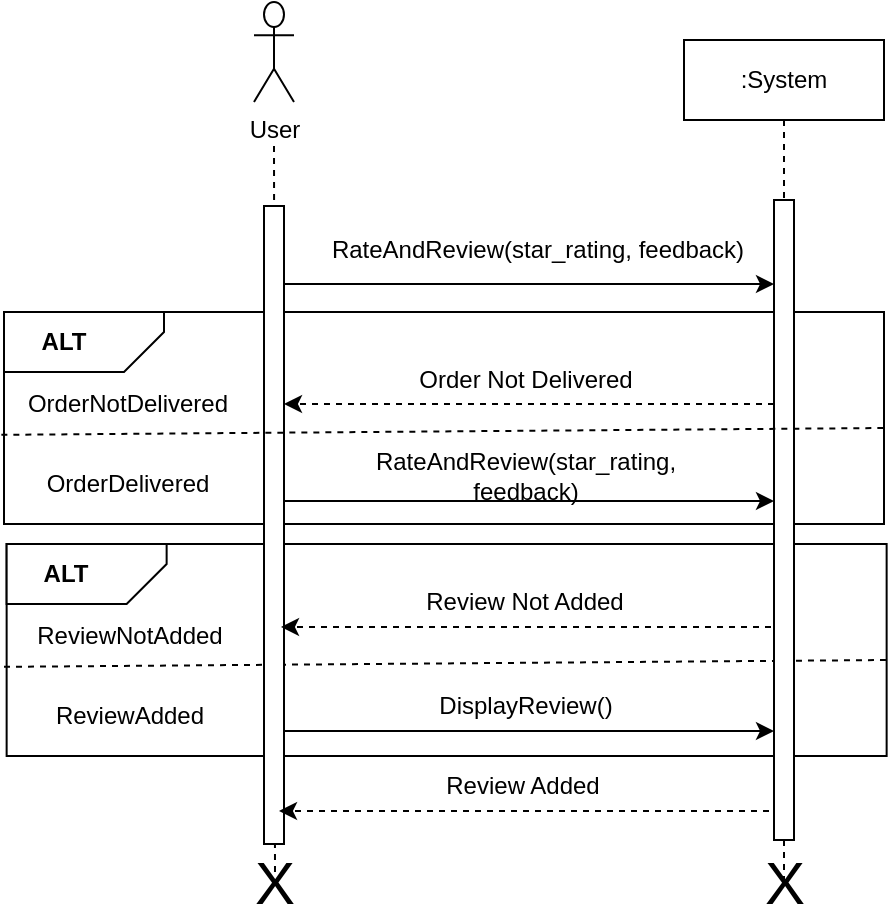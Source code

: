 <mxfile version="22.0.6" type="device">
  <diagram name="Page-1" id="dmp6D1WtD1IJ-CD5K-uT">
    <mxGraphModel dx="875" dy="445" grid="1" gridSize="10" guides="1" tooltips="1" connect="1" arrows="1" fold="1" page="1" pageScale="1" pageWidth="850" pageHeight="1100" math="0" shadow="0">
      <root>
        <mxCell id="0" />
        <mxCell id="1" parent="0" />
        <mxCell id="QWW1t87sb8K7O7vCiJtj-22" value="" style="rounded=0;whiteSpace=wrap;html=1;imageHeight=29;" vertex="1" parent="1">
          <mxGeometry x="211.32" y="340" width="440" height="106" as="geometry" />
        </mxCell>
        <mxCell id="QWW1t87sb8K7O7vCiJtj-23" value="" style="endArrow=none;dashed=1;html=1;rounded=0;exitX=-0.003;exitY=0.634;exitDx=0;exitDy=0;exitPerimeter=0;" edge="1" parent="1">
          <mxGeometry width="50" height="50" relative="1" as="geometry">
            <mxPoint x="210.0" y="401.42" as="sourcePoint" />
            <mxPoint x="651.32" y="398" as="targetPoint" />
          </mxGeometry>
        </mxCell>
        <mxCell id="QWW1t87sb8K7O7vCiJtj-24" value="" style="verticalLabelPosition=bottom;verticalAlign=top;html=1;shape=card;whiteSpace=wrap;size=20;arcSize=12;rotation=-180;" vertex="1" parent="1">
          <mxGeometry x="211.32" y="340" width="80" height="30" as="geometry" />
        </mxCell>
        <mxCell id="QWW1t87sb8K7O7vCiJtj-25" value="&lt;b&gt;ALT&lt;/b&gt;" style="text;strokeColor=none;align=center;fillColor=none;html=1;verticalAlign=middle;whiteSpace=wrap;rounded=0;" vertex="1" parent="1">
          <mxGeometry x="211.32" y="340" width="60" height="30" as="geometry" />
        </mxCell>
        <mxCell id="QWW1t87sb8K7O7vCiJtj-26" value="ReviewNotAdded" style="text;strokeColor=none;align=center;fillColor=none;html=1;verticalAlign=middle;whiteSpace=wrap;rounded=0;" vertex="1" parent="1">
          <mxGeometry x="219.32" y="371" width="108" height="30" as="geometry" />
        </mxCell>
        <mxCell id="QWW1t87sb8K7O7vCiJtj-27" value="ReviewAdded" style="text;strokeColor=none;align=center;fillColor=none;html=1;verticalAlign=middle;whiteSpace=wrap;rounded=0;" vertex="1" parent="1">
          <mxGeometry x="219.32" y="411" width="108" height="30" as="geometry" />
        </mxCell>
        <mxCell id="QWW1t87sb8K7O7vCiJtj-1" value="" style="endArrow=none;dashed=1;html=1;rounded=0;exitX=0.5;exitY=0;exitDx=0;exitDy=0;" edge="1" parent="1" source="QWW1t87sb8K7O7vCiJtj-18">
          <mxGeometry width="50" height="50" relative="1" as="geometry">
            <mxPoint x="345" y="420" as="sourcePoint" />
            <mxPoint x="345" y="140" as="targetPoint" />
          </mxGeometry>
        </mxCell>
        <mxCell id="QWW1t87sb8K7O7vCiJtj-2" value="" style="rounded=0;whiteSpace=wrap;html=1;imageHeight=29;" vertex="1" parent="1">
          <mxGeometry x="210" y="224" width="440" height="106" as="geometry" />
        </mxCell>
        <mxCell id="QWW1t87sb8K7O7vCiJtj-3" value=":System" style="shape=umlLifeline;perimeter=lifelinePerimeter;whiteSpace=wrap;html=1;container=0;dropTarget=0;collapsible=0;recursiveResize=0;outlineConnect=0;portConstraint=eastwest;newEdgeStyle={&quot;edgeStyle&quot;:&quot;elbowEdgeStyle&quot;,&quot;elbow&quot;:&quot;vertical&quot;,&quot;curved&quot;:0,&quot;rounded&quot;:0};" vertex="1" parent="1">
          <mxGeometry x="550" y="88" width="100" height="422" as="geometry" />
        </mxCell>
        <mxCell id="QWW1t87sb8K7O7vCiJtj-4" value="" style="html=1;points=[];perimeter=orthogonalPerimeter;outlineConnect=0;targetShapes=umlLifeline;portConstraint=eastwest;newEdgeStyle={&quot;edgeStyle&quot;:&quot;elbowEdgeStyle&quot;,&quot;elbow&quot;:&quot;vertical&quot;,&quot;curved&quot;:0,&quot;rounded&quot;:0};" vertex="1" parent="QWW1t87sb8K7O7vCiJtj-3">
          <mxGeometry x="45" y="80" width="10" height="320" as="geometry" />
        </mxCell>
        <mxCell id="QWW1t87sb8K7O7vCiJtj-5" value="User" style="shape=umlActor;verticalLabelPosition=bottom;verticalAlign=top;html=1;outlineConnect=0;" vertex="1" parent="1">
          <mxGeometry x="335" y="69" width="20" height="50" as="geometry" />
        </mxCell>
        <mxCell id="QWW1t87sb8K7O7vCiJtj-6" value="" style="html=1;points=[];perimeter=orthogonalPerimeter;outlineConnect=0;targetShapes=umlLifeline;portConstraint=eastwest;newEdgeStyle={&quot;edgeStyle&quot;:&quot;elbowEdgeStyle&quot;,&quot;elbow&quot;:&quot;vertical&quot;,&quot;curved&quot;:0,&quot;rounded&quot;:0};" vertex="1" parent="1">
          <mxGeometry x="340" y="171" width="10" height="319" as="geometry" />
        </mxCell>
        <mxCell id="QWW1t87sb8K7O7vCiJtj-7" value="" style="endArrow=classic;html=1;rounded=0;" edge="1" parent="1" target="QWW1t87sb8K7O7vCiJtj-4">
          <mxGeometry width="50" height="50" relative="1" as="geometry">
            <mxPoint x="350" y="210" as="sourcePoint" />
            <mxPoint x="510" y="210" as="targetPoint" />
          </mxGeometry>
        </mxCell>
        <mxCell id="QWW1t87sb8K7O7vCiJtj-8" value="" style="html=1;labelBackgroundColor=#ffffff;startArrow=none;startFill=0;startSize=6;endArrow=classic;endFill=1;endSize=6;jettySize=auto;orthogonalLoop=1;strokeWidth=1;dashed=1;fontSize=14;rounded=0;" edge="1" parent="1">
          <mxGeometry width="60" height="60" relative="1" as="geometry">
            <mxPoint x="595" y="270" as="sourcePoint" />
            <mxPoint x="350" y="270" as="targetPoint" />
          </mxGeometry>
        </mxCell>
        <mxCell id="QWW1t87sb8K7O7vCiJtj-9" value="RateAndReview(star_rating, feedback)" style="text;strokeColor=none;align=center;fillColor=none;html=1;verticalAlign=middle;whiteSpace=wrap;rounded=0;" vertex="1" parent="1">
          <mxGeometry x="357" y="178" width="240" height="30" as="geometry" />
        </mxCell>
        <mxCell id="QWW1t87sb8K7O7vCiJtj-10" value="Order Not Delivered" style="text;strokeColor=none;align=center;fillColor=none;html=1;verticalAlign=middle;whiteSpace=wrap;rounded=0;" vertex="1" parent="1">
          <mxGeometry x="396" y="242.5" width="150" height="30" as="geometry" />
        </mxCell>
        <mxCell id="QWW1t87sb8K7O7vCiJtj-11" value="" style="endArrow=none;dashed=1;html=1;rounded=0;exitX=-0.003;exitY=0.634;exitDx=0;exitDy=0;exitPerimeter=0;" edge="1" parent="1">
          <mxGeometry width="50" height="50" relative="1" as="geometry">
            <mxPoint x="208.68" y="285.42" as="sourcePoint" />
            <mxPoint x="650" y="282" as="targetPoint" />
          </mxGeometry>
        </mxCell>
        <mxCell id="QWW1t87sb8K7O7vCiJtj-12" value="" style="verticalLabelPosition=bottom;verticalAlign=top;html=1;shape=card;whiteSpace=wrap;size=20;arcSize=12;rotation=-180;" vertex="1" parent="1">
          <mxGeometry x="210" y="224" width="80" height="30" as="geometry" />
        </mxCell>
        <mxCell id="QWW1t87sb8K7O7vCiJtj-13" value="&lt;b&gt;ALT&lt;/b&gt;" style="text;strokeColor=none;align=center;fillColor=none;html=1;verticalAlign=middle;whiteSpace=wrap;rounded=0;" vertex="1" parent="1">
          <mxGeometry x="210" y="224" width="60" height="30" as="geometry" />
        </mxCell>
        <mxCell id="QWW1t87sb8K7O7vCiJtj-14" value="OrderNotDelivered" style="text;strokeColor=none;align=center;fillColor=none;html=1;verticalAlign=middle;whiteSpace=wrap;rounded=0;" vertex="1" parent="1">
          <mxGeometry x="218" y="255" width="108" height="30" as="geometry" />
        </mxCell>
        <mxCell id="QWW1t87sb8K7O7vCiJtj-15" value="" style="html=1;labelBackgroundColor=#ffffff;startArrow=none;startFill=0;startSize=6;endArrow=classic;endFill=1;endSize=6;jettySize=auto;orthogonalLoop=1;strokeWidth=1;dashed=1;fontSize=14;rounded=0;" edge="1" parent="1">
          <mxGeometry width="60" height="60" relative="1" as="geometry">
            <mxPoint x="593.5" y="381.5" as="sourcePoint" />
            <mxPoint x="348.5" y="381.5" as="targetPoint" />
          </mxGeometry>
        </mxCell>
        <mxCell id="QWW1t87sb8K7O7vCiJtj-16" value="Review Not Added" style="text;strokeColor=none;align=center;fillColor=none;html=1;verticalAlign=middle;whiteSpace=wrap;rounded=0;" vertex="1" parent="1">
          <mxGeometry x="403.75" y="354" width="132.5" height="30" as="geometry" />
        </mxCell>
        <mxCell id="QWW1t87sb8K7O7vCiJtj-17" value="OrderDelivered" style="text;strokeColor=none;align=center;fillColor=none;html=1;verticalAlign=middle;whiteSpace=wrap;rounded=0;" vertex="1" parent="1">
          <mxGeometry x="218" y="295" width="108" height="30" as="geometry" />
        </mxCell>
        <mxCell id="QWW1t87sb8K7O7vCiJtj-18" value="&lt;font style=&quot;font-size: 30px;&quot;&gt;X&lt;/font&gt;" style="text;strokeColor=none;align=center;fillColor=none;html=1;verticalAlign=middle;whiteSpace=wrap;rounded=0;" vertex="1" parent="1">
          <mxGeometry x="332" y="504.01" width="27" height="10" as="geometry" />
        </mxCell>
        <mxCell id="QWW1t87sb8K7O7vCiJtj-19" value="&lt;font style=&quot;font-size: 30px;&quot;&gt;X&lt;/font&gt;" style="text;strokeColor=none;align=center;fillColor=none;html=1;verticalAlign=middle;whiteSpace=wrap;rounded=0;" vertex="1" parent="1">
          <mxGeometry x="587" y="504.29" width="27" height="10" as="geometry" />
        </mxCell>
        <mxCell id="QWW1t87sb8K7O7vCiJtj-20" value="RateAndReview(star_rating, feedback)" style="text;strokeColor=none;align=center;fillColor=none;html=1;verticalAlign=middle;whiteSpace=wrap;rounded=0;" vertex="1" parent="1">
          <mxGeometry x="396" y="291" width="150" height="30" as="geometry" />
        </mxCell>
        <mxCell id="QWW1t87sb8K7O7vCiJtj-21" value="" style="endArrow=classic;html=1;rounded=0;" edge="1" parent="1">
          <mxGeometry width="50" height="50" relative="1" as="geometry">
            <mxPoint x="350" y="318.5" as="sourcePoint" />
            <mxPoint x="595" y="318.5" as="targetPoint" />
          </mxGeometry>
        </mxCell>
        <mxCell id="QWW1t87sb8K7O7vCiJtj-28" value="DisplayReview()" style="text;strokeColor=none;align=center;fillColor=none;html=1;verticalAlign=middle;whiteSpace=wrap;rounded=0;" vertex="1" parent="1">
          <mxGeometry x="396" y="406" width="150" height="30" as="geometry" />
        </mxCell>
        <mxCell id="QWW1t87sb8K7O7vCiJtj-29" value="" style="endArrow=classic;html=1;rounded=0;" edge="1" parent="1">
          <mxGeometry width="50" height="50" relative="1" as="geometry">
            <mxPoint x="350" y="433.5" as="sourcePoint" />
            <mxPoint x="595" y="433.5" as="targetPoint" />
          </mxGeometry>
        </mxCell>
        <mxCell id="QWW1t87sb8K7O7vCiJtj-30" value="" style="html=1;labelBackgroundColor=#ffffff;startArrow=none;startFill=0;startSize=6;endArrow=classic;endFill=1;endSize=6;jettySize=auto;orthogonalLoop=1;strokeWidth=1;dashed=1;fontSize=14;rounded=0;" edge="1" parent="1">
          <mxGeometry width="60" height="60" relative="1" as="geometry">
            <mxPoint x="592.5" y="473.5" as="sourcePoint" />
            <mxPoint x="347.5" y="473.5" as="targetPoint" />
          </mxGeometry>
        </mxCell>
        <mxCell id="QWW1t87sb8K7O7vCiJtj-31" value="Review Added" style="text;strokeColor=none;align=center;fillColor=none;html=1;verticalAlign=middle;whiteSpace=wrap;rounded=0;" vertex="1" parent="1">
          <mxGeometry x="402.75" y="446" width="132.5" height="30" as="geometry" />
        </mxCell>
      </root>
    </mxGraphModel>
  </diagram>
</mxfile>
